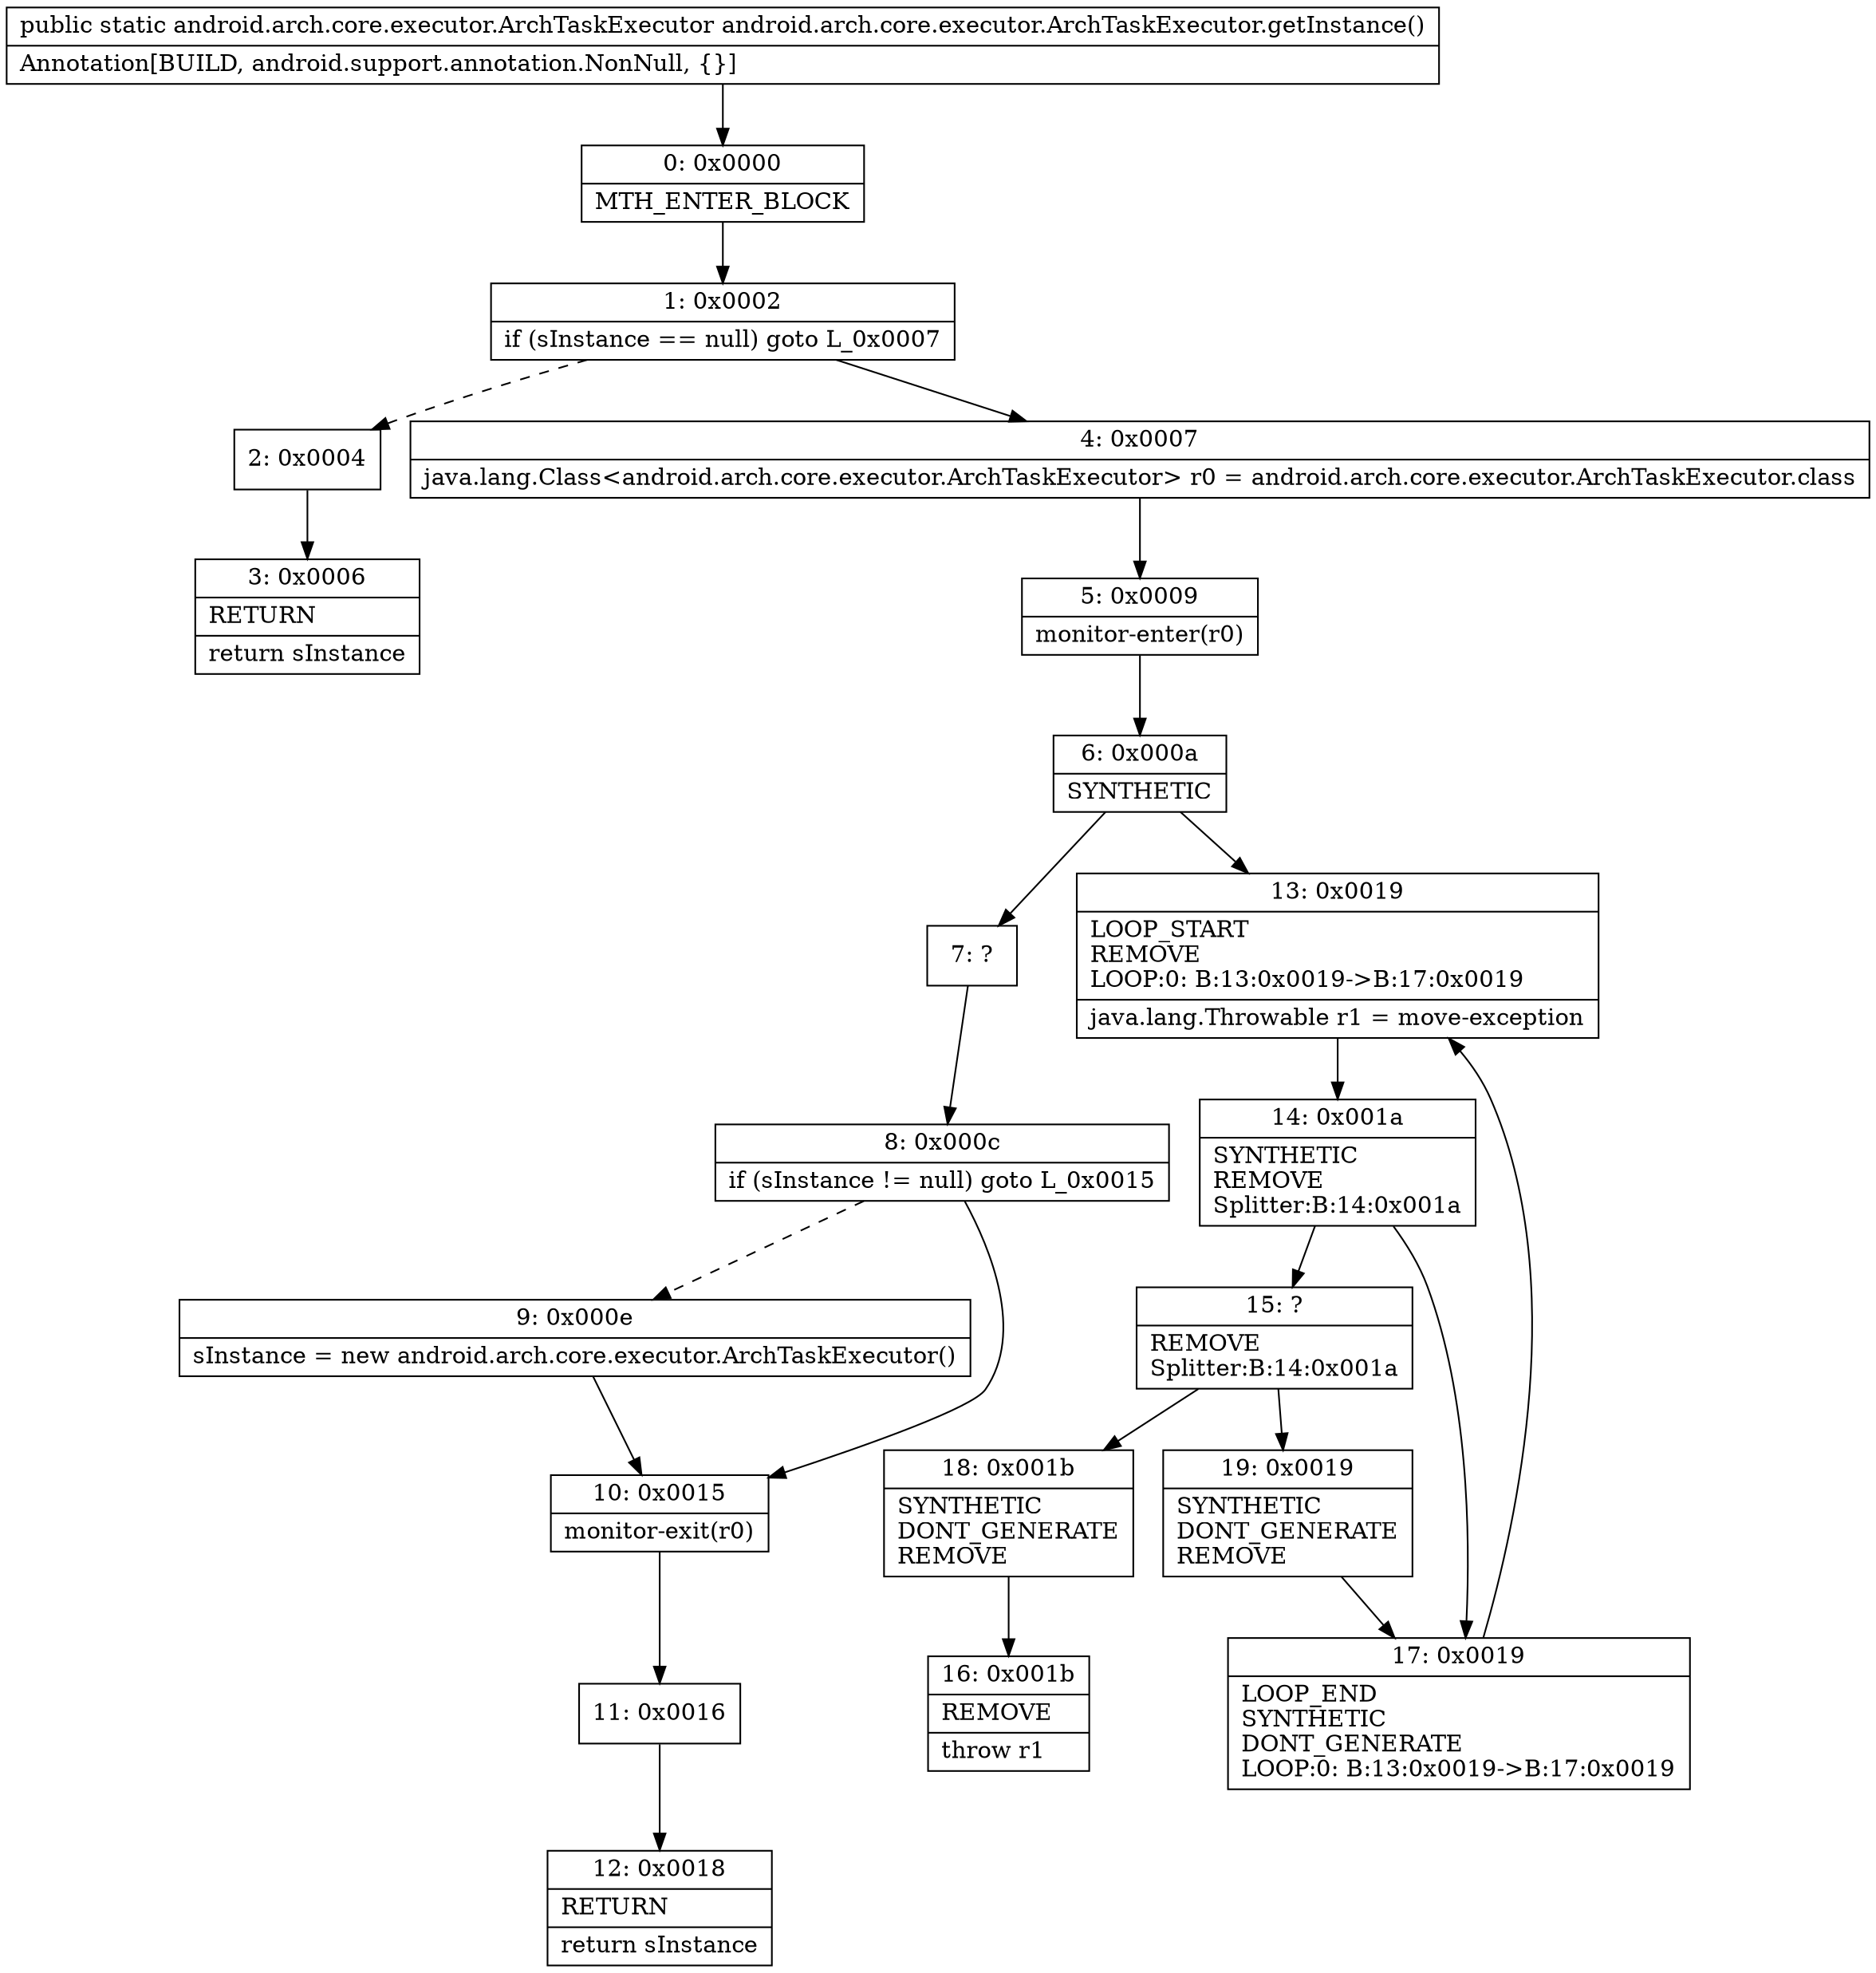 digraph "CFG forandroid.arch.core.executor.ArchTaskExecutor.getInstance()Landroid\/arch\/core\/executor\/ArchTaskExecutor;" {
Node_0 [shape=record,label="{0\:\ 0x0000|MTH_ENTER_BLOCK\l}"];
Node_1 [shape=record,label="{1\:\ 0x0002|if (sInstance == null) goto L_0x0007\l}"];
Node_2 [shape=record,label="{2\:\ 0x0004}"];
Node_3 [shape=record,label="{3\:\ 0x0006|RETURN\l|return sInstance\l}"];
Node_4 [shape=record,label="{4\:\ 0x0007|java.lang.Class\<android.arch.core.executor.ArchTaskExecutor\> r0 = android.arch.core.executor.ArchTaskExecutor.class\l}"];
Node_5 [shape=record,label="{5\:\ 0x0009|monitor\-enter(r0)\l}"];
Node_6 [shape=record,label="{6\:\ 0x000a|SYNTHETIC\l}"];
Node_7 [shape=record,label="{7\:\ ?}"];
Node_8 [shape=record,label="{8\:\ 0x000c|if (sInstance != null) goto L_0x0015\l}"];
Node_9 [shape=record,label="{9\:\ 0x000e|sInstance = new android.arch.core.executor.ArchTaskExecutor()\l}"];
Node_10 [shape=record,label="{10\:\ 0x0015|monitor\-exit(r0)\l}"];
Node_11 [shape=record,label="{11\:\ 0x0016}"];
Node_12 [shape=record,label="{12\:\ 0x0018|RETURN\l|return sInstance\l}"];
Node_13 [shape=record,label="{13\:\ 0x0019|LOOP_START\lREMOVE\lLOOP:0: B:13:0x0019\-\>B:17:0x0019\l|java.lang.Throwable r1 = move\-exception\l}"];
Node_14 [shape=record,label="{14\:\ 0x001a|SYNTHETIC\lREMOVE\lSplitter:B:14:0x001a\l}"];
Node_15 [shape=record,label="{15\:\ ?|REMOVE\lSplitter:B:14:0x001a\l}"];
Node_16 [shape=record,label="{16\:\ 0x001b|REMOVE\l|throw r1\l}"];
Node_17 [shape=record,label="{17\:\ 0x0019|LOOP_END\lSYNTHETIC\lDONT_GENERATE\lLOOP:0: B:13:0x0019\-\>B:17:0x0019\l}"];
Node_18 [shape=record,label="{18\:\ 0x001b|SYNTHETIC\lDONT_GENERATE\lREMOVE\l}"];
Node_19 [shape=record,label="{19\:\ 0x0019|SYNTHETIC\lDONT_GENERATE\lREMOVE\l}"];
MethodNode[shape=record,label="{public static android.arch.core.executor.ArchTaskExecutor android.arch.core.executor.ArchTaskExecutor.getInstance()  | Annotation[BUILD, android.support.annotation.NonNull, \{\}]\l}"];
MethodNode -> Node_0;
Node_0 -> Node_1;
Node_1 -> Node_2[style=dashed];
Node_1 -> Node_4;
Node_2 -> Node_3;
Node_4 -> Node_5;
Node_5 -> Node_6;
Node_6 -> Node_7;
Node_6 -> Node_13;
Node_7 -> Node_8;
Node_8 -> Node_9[style=dashed];
Node_8 -> Node_10;
Node_9 -> Node_10;
Node_10 -> Node_11;
Node_11 -> Node_12;
Node_13 -> Node_14;
Node_14 -> Node_15;
Node_14 -> Node_17;
Node_15 -> Node_18;
Node_15 -> Node_19;
Node_17 -> Node_13;
Node_18 -> Node_16;
Node_19 -> Node_17;
}

